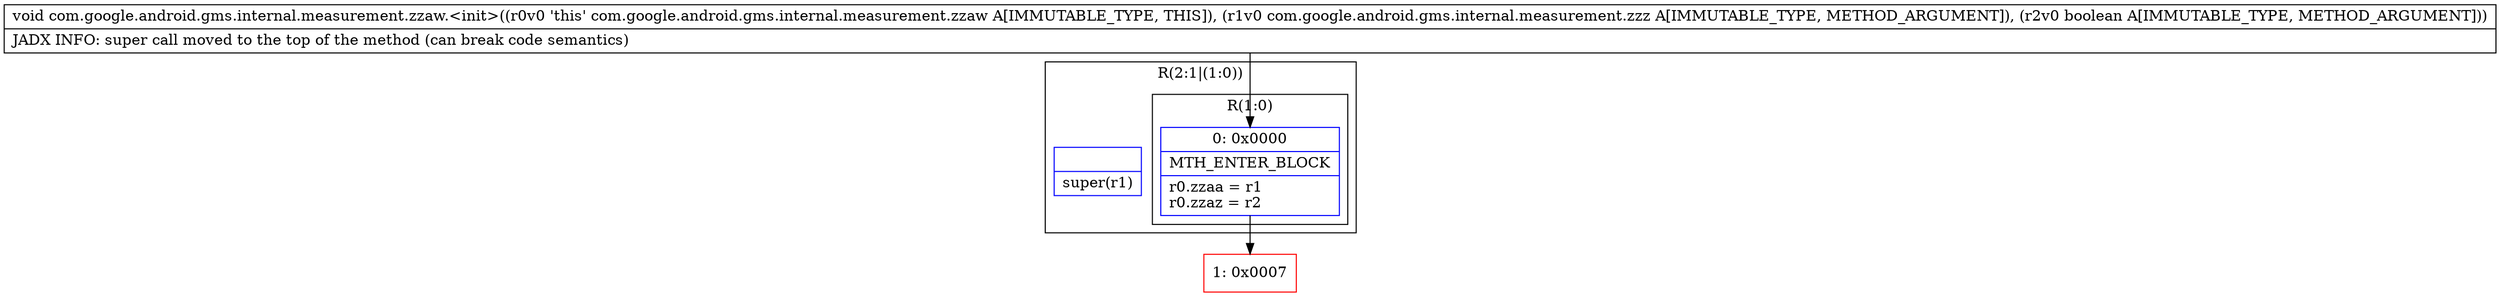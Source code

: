 digraph "CFG forcom.google.android.gms.internal.measurement.zzaw.\<init\>(Lcom\/google\/android\/gms\/internal\/measurement\/zzz;Z)V" {
subgraph cluster_Region_1863778820 {
label = "R(2:1|(1:0))";
node [shape=record,color=blue];
Node_InsnContainer_1815976514 [shape=record,label="{|super(r1)\l}"];
subgraph cluster_Region_455078795 {
label = "R(1:0)";
node [shape=record,color=blue];
Node_0 [shape=record,label="{0\:\ 0x0000|MTH_ENTER_BLOCK\l|r0.zzaa = r1\lr0.zzaz = r2\l}"];
}
}
Node_1 [shape=record,color=red,label="{1\:\ 0x0007}"];
MethodNode[shape=record,label="{void com.google.android.gms.internal.measurement.zzaw.\<init\>((r0v0 'this' com.google.android.gms.internal.measurement.zzaw A[IMMUTABLE_TYPE, THIS]), (r1v0 com.google.android.gms.internal.measurement.zzz A[IMMUTABLE_TYPE, METHOD_ARGUMENT]), (r2v0 boolean A[IMMUTABLE_TYPE, METHOD_ARGUMENT]))  | JADX INFO: super call moved to the top of the method (can break code semantics)\l}"];
MethodNode -> Node_0;
Node_0 -> Node_1;
}

